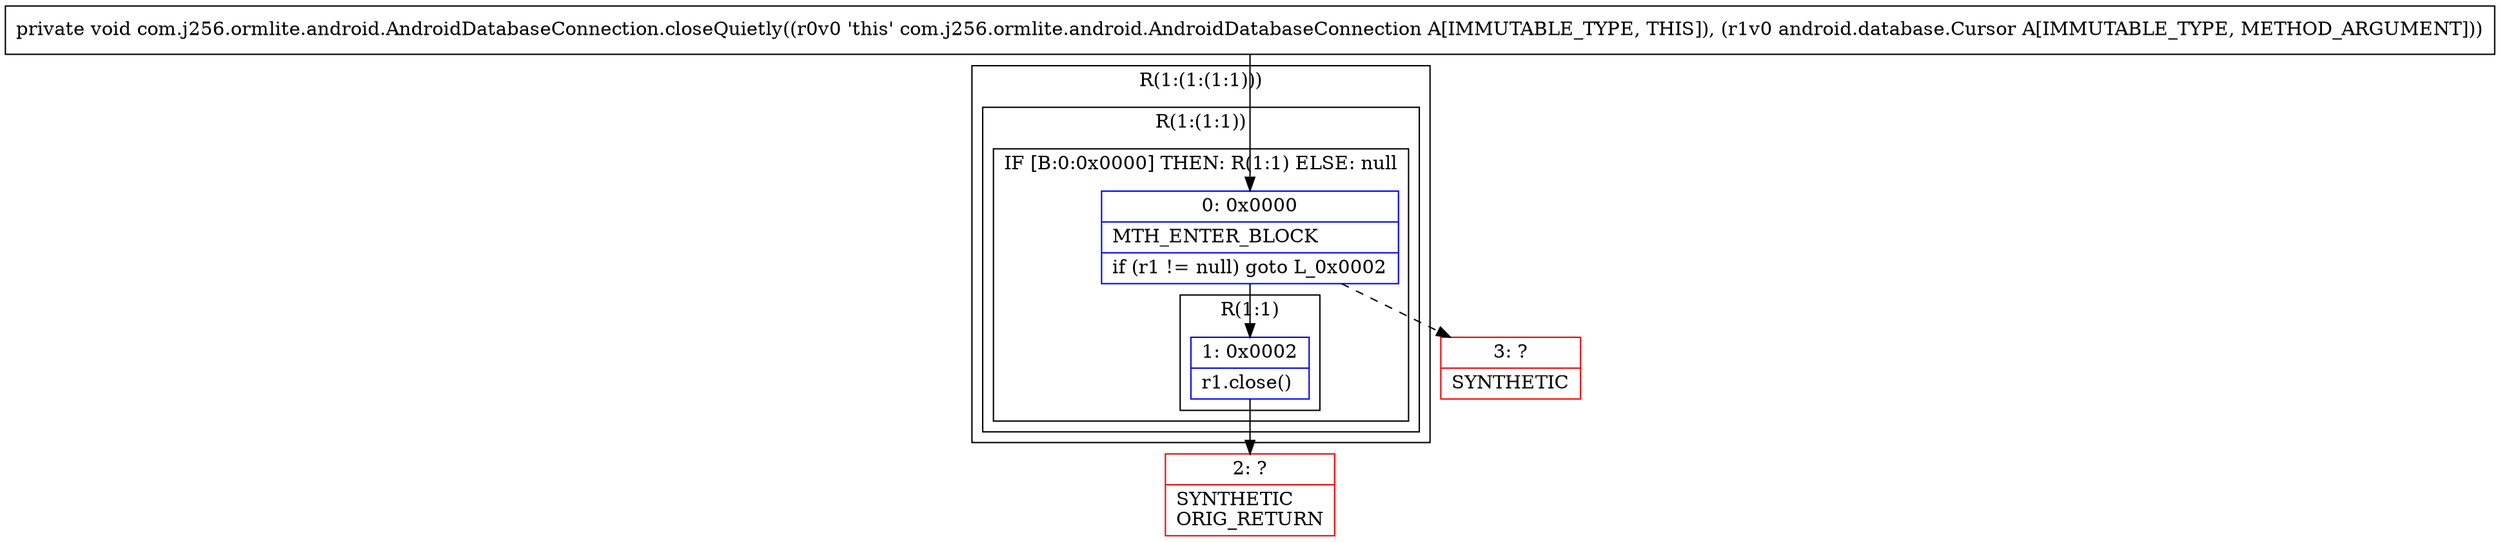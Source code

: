 digraph "CFG forcom.j256.ormlite.android.AndroidDatabaseConnection.closeQuietly(Landroid\/database\/Cursor;)V" {
subgraph cluster_Region_326822143 {
label = "R(1:(1:(1:1)))";
node [shape=record,color=blue];
subgraph cluster_Region_666603795 {
label = "R(1:(1:1))";
node [shape=record,color=blue];
subgraph cluster_IfRegion_1374515980 {
label = "IF [B:0:0x0000] THEN: R(1:1) ELSE: null";
node [shape=record,color=blue];
Node_0 [shape=record,label="{0\:\ 0x0000|MTH_ENTER_BLOCK\l|if (r1 != null) goto L_0x0002\l}"];
subgraph cluster_Region_1486228545 {
label = "R(1:1)";
node [shape=record,color=blue];
Node_1 [shape=record,label="{1\:\ 0x0002|r1.close()\l}"];
}
}
}
}
Node_2 [shape=record,color=red,label="{2\:\ ?|SYNTHETIC\lORIG_RETURN\l}"];
Node_3 [shape=record,color=red,label="{3\:\ ?|SYNTHETIC\l}"];
MethodNode[shape=record,label="{private void com.j256.ormlite.android.AndroidDatabaseConnection.closeQuietly((r0v0 'this' com.j256.ormlite.android.AndroidDatabaseConnection A[IMMUTABLE_TYPE, THIS]), (r1v0 android.database.Cursor A[IMMUTABLE_TYPE, METHOD_ARGUMENT])) }"];
MethodNode -> Node_0;
Node_0 -> Node_1;
Node_0 -> Node_3[style=dashed];
Node_1 -> Node_2;
}

